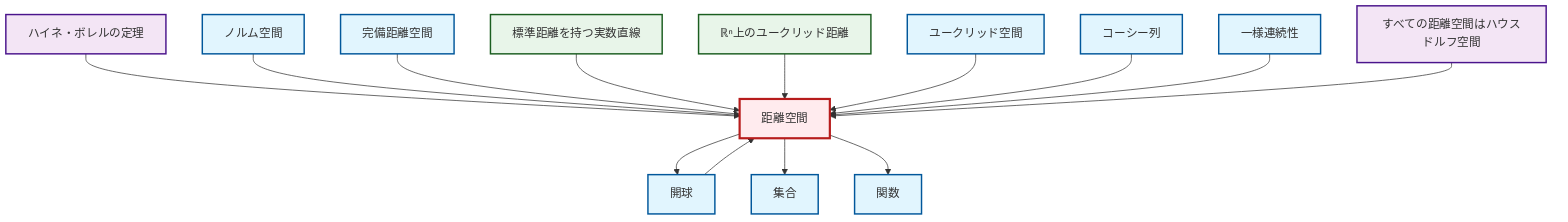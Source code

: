graph TD
    classDef definition fill:#e1f5fe,stroke:#01579b,stroke-width:2px
    classDef theorem fill:#f3e5f5,stroke:#4a148c,stroke-width:2px
    classDef axiom fill:#fff3e0,stroke:#e65100,stroke-width:2px
    classDef example fill:#e8f5e9,stroke:#1b5e20,stroke-width:2px
    classDef current fill:#ffebee,stroke:#b71c1c,stroke-width:3px
    def-cauchy-sequence["コーシー列"]:::definition
    def-function["関数"]:::definition
    ex-euclidean-metric["ℝⁿ上のユークリッド距離"]:::example
    def-metric-space["距離空間"]:::definition
    def-normed-vector-space["ノルム空間"]:::definition
    def-uniform-continuity["一様連続性"]:::definition
    def-set["集合"]:::definition
    ex-real-line-metric["標準距離を持つ実数直線"]:::example
    thm-metric-hausdorff["すべての距離空間はハウスドルフ空間"]:::theorem
    def-euclidean-space["ユークリッド空間"]:::definition
    thm-heine-borel["ハイネ・ボレルの定理"]:::theorem
    def-complete-metric-space["完備距離空間"]:::definition
    def-open-ball["開球"]:::definition
    def-metric-space --> def-open-ball
    thm-heine-borel --> def-metric-space
    def-normed-vector-space --> def-metric-space
    def-complete-metric-space --> def-metric-space
    def-open-ball --> def-metric-space
    ex-real-line-metric --> def-metric-space
    ex-euclidean-metric --> def-metric-space
    def-euclidean-space --> def-metric-space
    def-metric-space --> def-set
    def-cauchy-sequence --> def-metric-space
    def-metric-space --> def-function
    def-uniform-continuity --> def-metric-space
    thm-metric-hausdorff --> def-metric-space
    class def-metric-space current